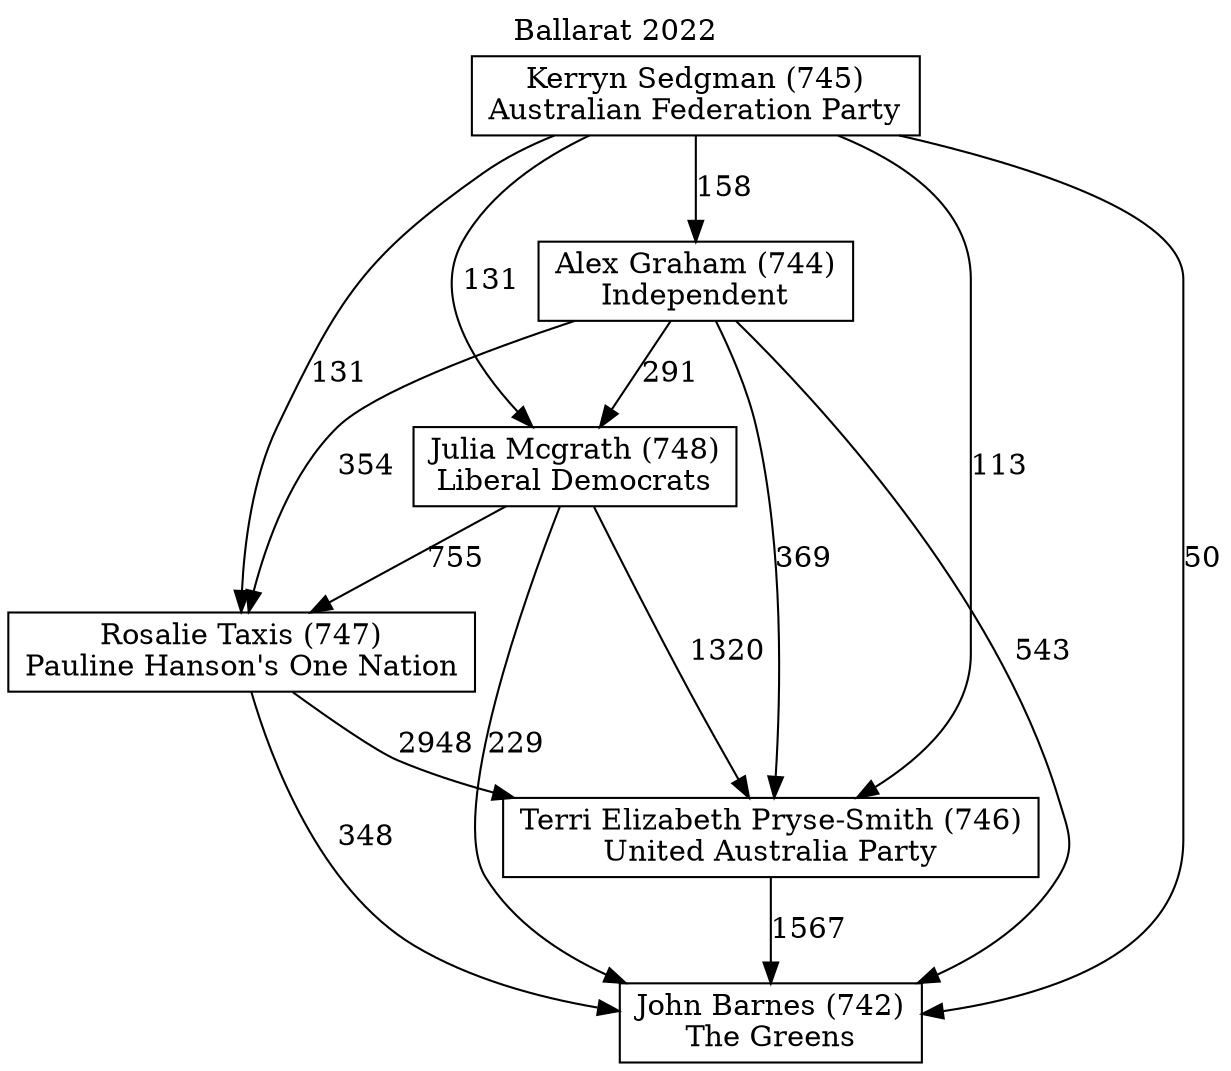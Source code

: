 // House preference flow
digraph "John Barnes (742)_Ballarat_2022" {
	graph [label="Ballarat 2022" labelloc=t mclimit=10]
	node [shape=box]
	"Terri Elizabeth Pryse-Smith (746)" [label="Terri Elizabeth Pryse-Smith (746)
United Australia Party"]
	"Rosalie Taxis (747)" [label="Rosalie Taxis (747)
Pauline Hanson's One Nation"]
	"John Barnes (742)" [label="John Barnes (742)
The Greens"]
	"Julia Mcgrath (748)" [label="Julia Mcgrath (748)
Liberal Democrats"]
	"Kerryn Sedgman (745)" [label="Kerryn Sedgman (745)
Australian Federation Party"]
	"Alex Graham (744)" [label="Alex Graham (744)
Independent"]
	"Alex Graham (744)" -> "Terri Elizabeth Pryse-Smith (746)" [label=369]
	"Rosalie Taxis (747)" -> "Terri Elizabeth Pryse-Smith (746)" [label=2948]
	"Kerryn Sedgman (745)" -> "Julia Mcgrath (748)" [label=131]
	"Alex Graham (744)" -> "Rosalie Taxis (747)" [label=354]
	"Rosalie Taxis (747)" -> "John Barnes (742)" [label=348]
	"Julia Mcgrath (748)" -> "Rosalie Taxis (747)" [label=755]
	"Julia Mcgrath (748)" -> "Terri Elizabeth Pryse-Smith (746)" [label=1320]
	"Julia Mcgrath (748)" -> "John Barnes (742)" [label=229]
	"Kerryn Sedgman (745)" -> "Terri Elizabeth Pryse-Smith (746)" [label=113]
	"Alex Graham (744)" -> "John Barnes (742)" [label=543]
	"Kerryn Sedgman (745)" -> "Rosalie Taxis (747)" [label=131]
	"Alex Graham (744)" -> "Julia Mcgrath (748)" [label=291]
	"Terri Elizabeth Pryse-Smith (746)" -> "John Barnes (742)" [label=1567]
	"Kerryn Sedgman (745)" -> "Alex Graham (744)" [label=158]
	"Kerryn Sedgman (745)" -> "John Barnes (742)" [label=50]
}
